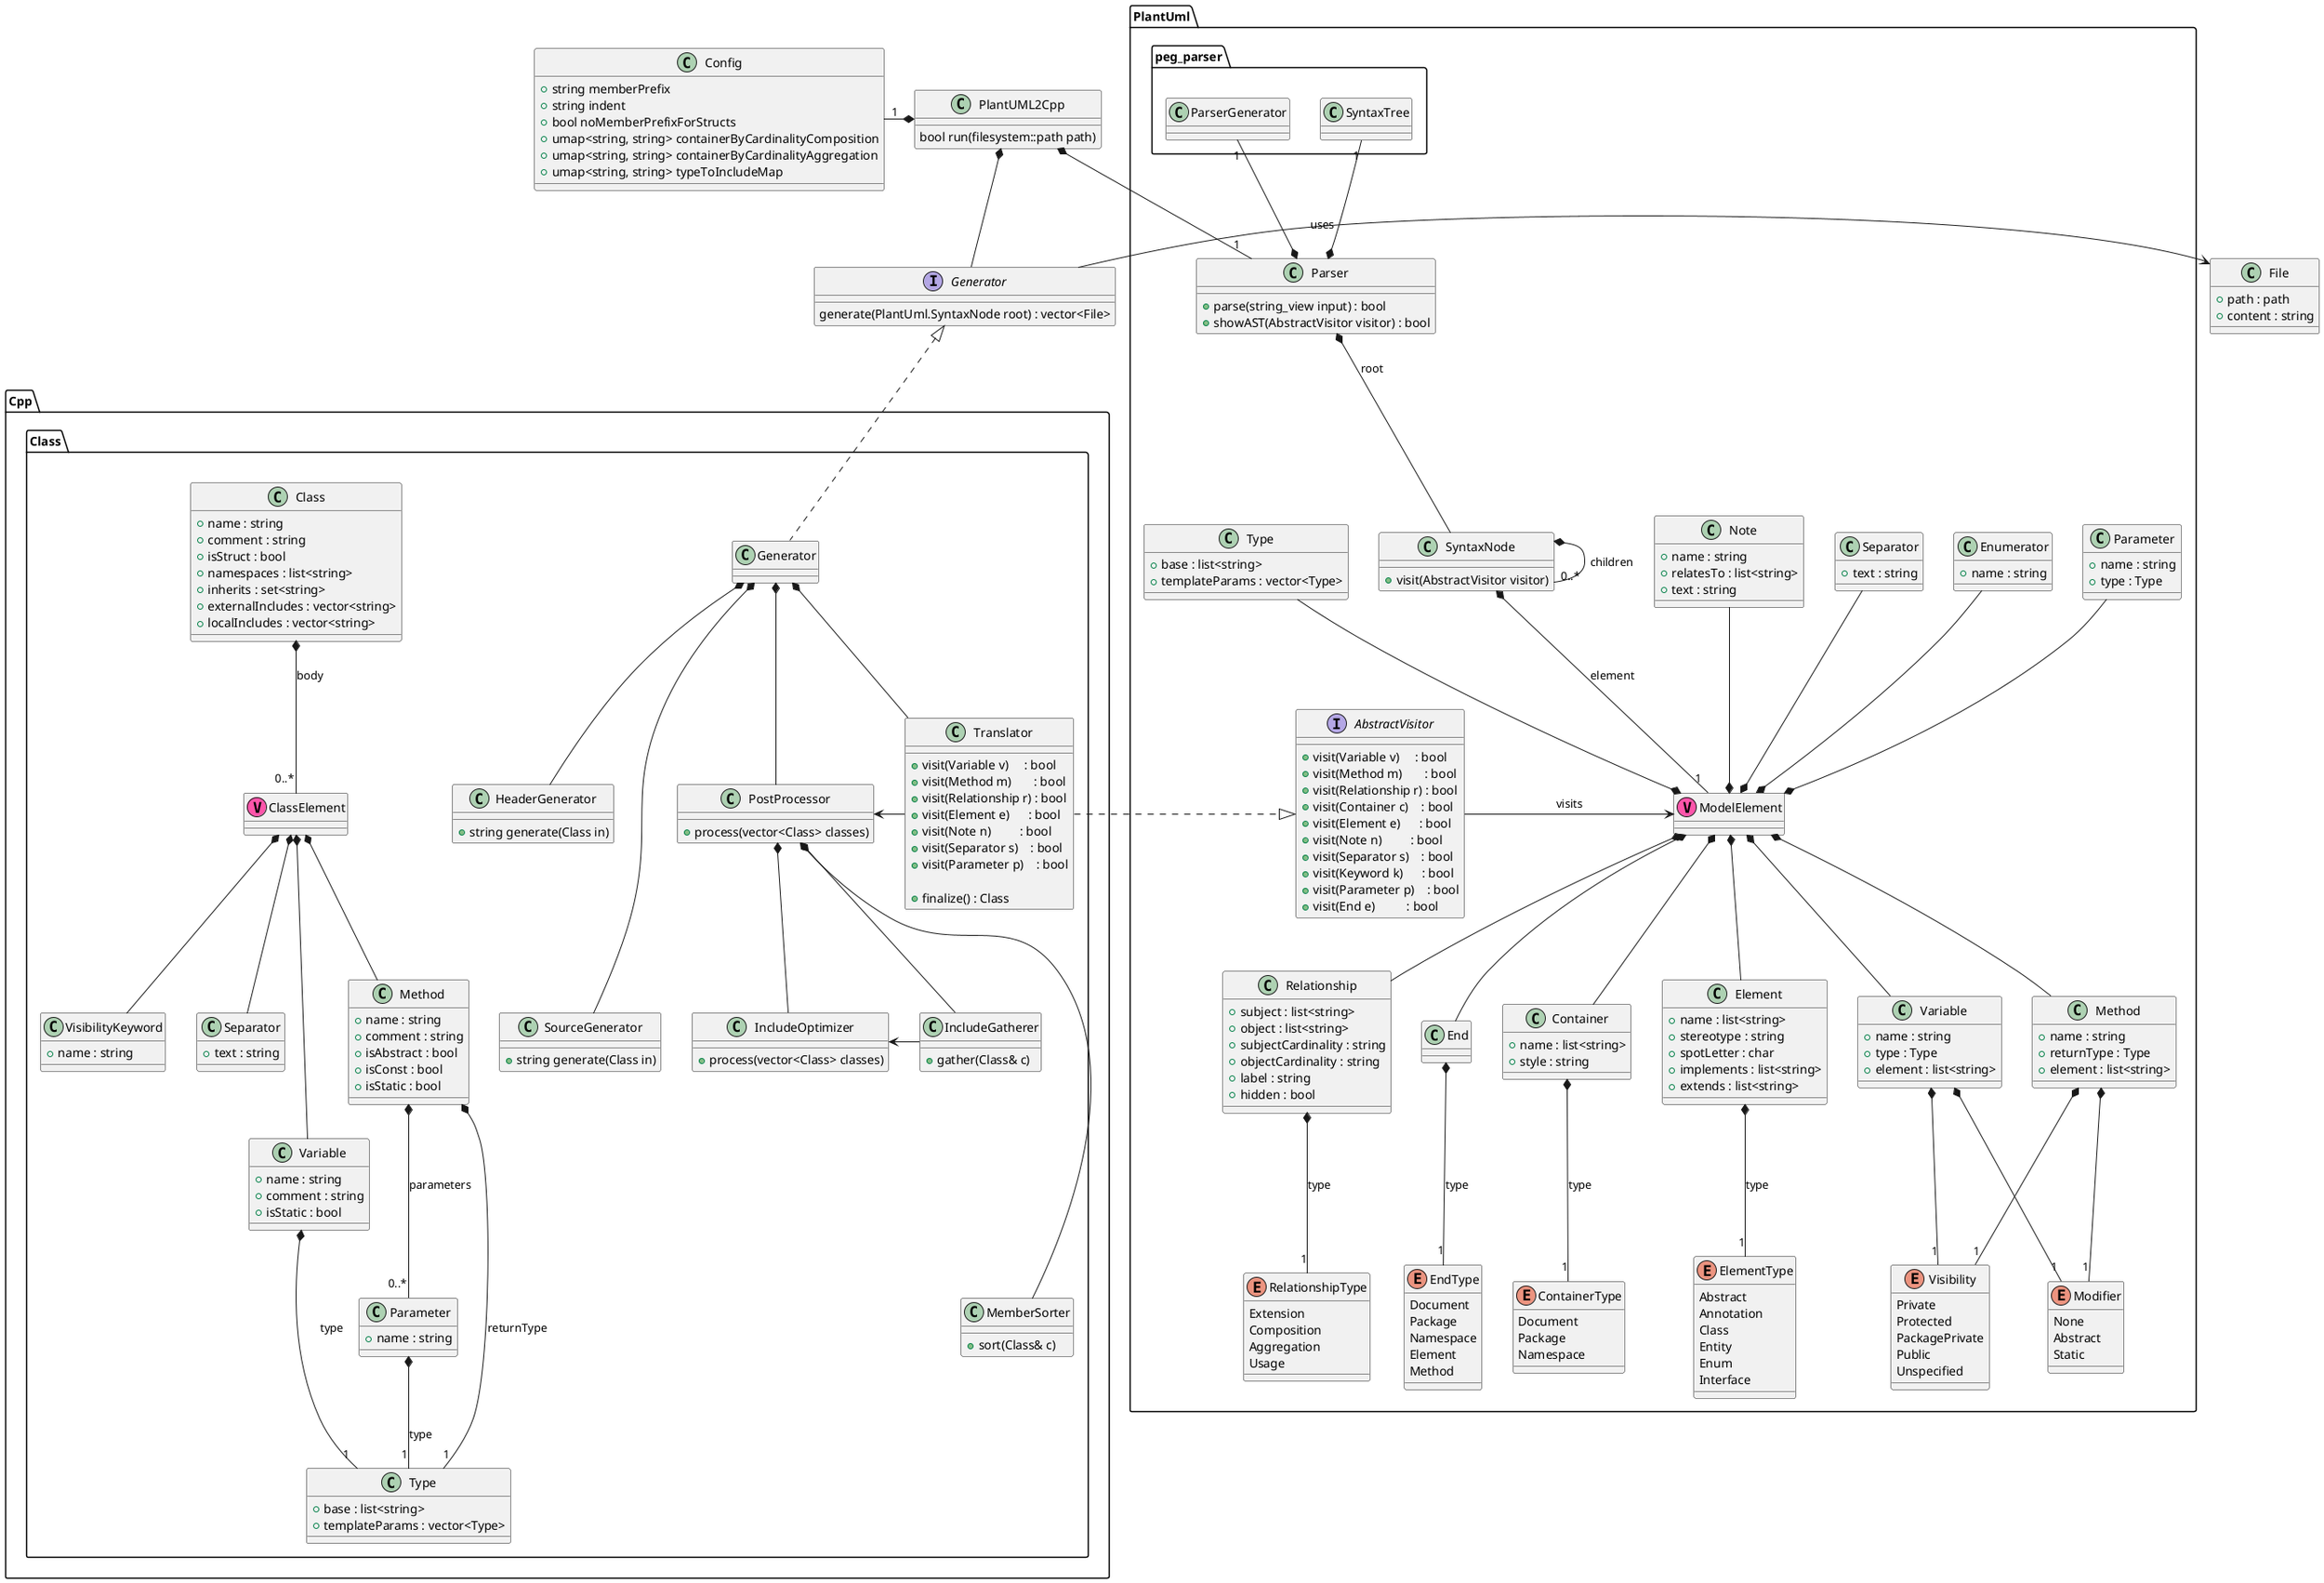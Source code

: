 @startuml PlantUML2Cpp

' set namespaceSeparator ::


class PlantUML2Cpp {
    bool run(filesystem::path path)
}

class Config {
    +string memberPrefix
    +string indent
    +bool noMemberPrefixForStructs
    +umap<string, string> containerByCardinalityComposition
    +umap<string, string> containerByCardinalityAggregation
    +umap<string, string> typeToIncludeMap
}

PlantUML2Cpp *-- "1" PlantUml.Parser
PlantUML2Cpp *-- Generator
PlantUML2Cpp *-left- "1" Config

class File {
    +path : path
    +content : string
}

interface Generator {
    generate(PlantUml.SyntaxNode root) : vector<File>
}
Generator -> File : uses

namespace PlantUml {

    interface AbstractVisitor {
        +visit(Variable v)     : bool
        +visit(Method m)       : bool
        +visit(Relationship r) : bool
        +visit(Container c)    : bool
        +visit(Element e)      : bool
        +visit(Note n)         : bool
        +visit(Separator s)    : bool
        +visit(Keyword k)      : bool
        +visit(Parameter p)    : bool
        +visit(End e)          : bool
    }

    class Parser {
        +parse(string_view input) : bool
        +showAST(AbstractVisitor visitor) : bool
    }

    class ModelElement << (V,#FF55AA) >>

    class Container {
        +name : list<string>
        +style : string
    }
    enum ContainerType {
        Document
        Package
        Namespace
    }

    class Element {
        +name : list<string>
        +stereotype : string
        +spotLetter : char
        +implements : list<string>
        +extends : list<string>
    }
    enum ElementType {
        Abstract
        Annotation
        Class
        Entity
        Enum
        Interface
    }

    class Variable {
        +name : string
        +type : Type
        +element : list<string>
    }
    class Method {
        +name : string
        +returnType : Type
        +element : list<string>
    }
    class Parameter {
        +name : string
        +type : Type
    }
    class Separator {
        +text : string
    }
    class Enumerator {
        +name : string
    }
    class Type {
        +base : list<string>
        +templateParams : vector<Type>
    }
    class Relationship {
        +subject : list<string> 
        +object : list<string> 
        +subjectCardinality : string 
        +objectCardinality : string 
        +label : string
        +hidden : bool
    }
    enum RelationshipType {
        Extension
        Composition
        Aggregation
        Usage
    }
    class Note {
        +name : string
        +relatesTo : list<string>
        +text : string
    }
    enum Visibility {
        Private
        Protected
        PackagePrivate
        Public
        Unspecified
    }
    enum Modifier {
        None
        Abstract 
        Static
    }
    class End
    enum EndType
    {
        Document
        Package
        Namespace
        Element
        Method
    }

    class SyntaxNode {
        +visit(AbstractVisitor visitor)
    }

    Parser *-- SyntaxNode : root

    SyntaxNode *-- "0..*" SyntaxNode : children
    SyntaxNode *-- "1" ModelElement : element

    ModelElement *-up- Note
    ModelElement *-up- Separator
    ModelElement *-up- Enumerator
    ModelElement *-up- Parameter
    ModelElement *-up- Type
    ModelElement *-- Container
    ModelElement *-- Element
    ModelElement *-- Relationship
    ModelElement *-- Variable
    ModelElement *-- Method
    ModelElement *-- End

    Element *-- "1" ElementType : type
    Container *-- "1" ContainerType  : type
    Variable *-- "1" Visibility
    Variable *-- "1" Modifier
    Method *-- "1" Visibility
    Method *-- "1" Modifier
    End *-- "1" EndType : type
    Relationship *-- "1" RelationshipType : type

    AbstractVisitor -right-> ModelElement : visits

    Parser *-up- "1" peg_parser.SyntaxTree
    Parser *-up- "1" peg_parser.ParserGenerator
}

' TODO: go for Translator -> PostProcessor -> CodeGenerator

namespace Cpp {

    namespace Class {
        ' *************** ALGORITHMS ***************
        class PostProcessor {
            +process(vector<Class> classes)
        }

        class IncludeGatherer {
            +gather(Class& c)
        }
        class IncludeOptimizer {
            +process(vector<Class> classes)
        }
        class MemberSorter {
            +sort(Class& c)
        }

        PostProcessor *-- IncludeGatherer
        PostProcessor *-- IncludeOptimizer
        PostProcessor *--- MemberSorter
        IncludeOptimizer <- IncludeGatherer


        class HeaderGenerator {
            +string generate(Class in)
        }

        class SourceGenerator {
            +string generate(Class in)
        }

        Translator -left-> PostProcessor

        class Generator implements .Generator {
        }
        Generator *-- Translator
        Generator *-- PostProcessor
        Generator *-- HeaderGenerator
        Generator *--- SourceGenerator
        
        class Translator {
            +visit(Variable v)     : bool
            +visit(Method m)       : bool
            +visit(Relationship r) : bool
            +visit(Element e)      : bool
            +visit(Note n)         : bool
            +visit(Separator s)    : bool
            +visit(Parameter p)    : bool

            +finalize() : Class
        }
        Translator .|> PlantUml.AbstractVisitor

        ' *************** DATA ***************
        class Class {
            +name : string
            +comment : string
            +isStruct : bool
            +namespaces : list<string>
            +inherits : set<string>
            +externalIncludes : vector<string>
            +localIncludes : vector<string>
        }
        class ClassElement << (V,#FF55AA) >>
        class VisibilityKeyword {
            +name : string
        }
        class Separator {
            +text : string
        }
        class Variable {
            +name : string
            +comment : string
            +isStatic : bool
        }
        class Method {
            +name : string
            +comment : string
            +isAbstract : bool
            +isConst : bool
            +isStatic : bool
        }
        class Parameter {
            +name : string
        }
        class Type
        {
            +base : list<string>
            +templateParams : vector<Type>
        }

        Method *-- "1" Type : returnType
        Parameter *-- "1" Type : type
        Variable *-- "1" Type : type


        Class *-- "0..*" ClassElement : body
        ClassElement *-- Method
        ClassElement *-- Variable
        ClassElement *-- VisibilityKeyword
        ClassElement *-- Separator
        Method *-- "0..*" Parameter : parameters


        ' class Enum {
        '     +name  : string
        '     +namespaces : list<string>
        '     +comment : string
        ' }
        ' class Keyword {
        '     +name : string
        ' }

        ' Enum *-- Keyword


        ' class Variant {
        '     +name  : string
        '     +namespaces : list<string>
        '     +comment : string
        ' }

        ' Variant *-- "1..*" Type : containedTypes
    }

}

@enduml